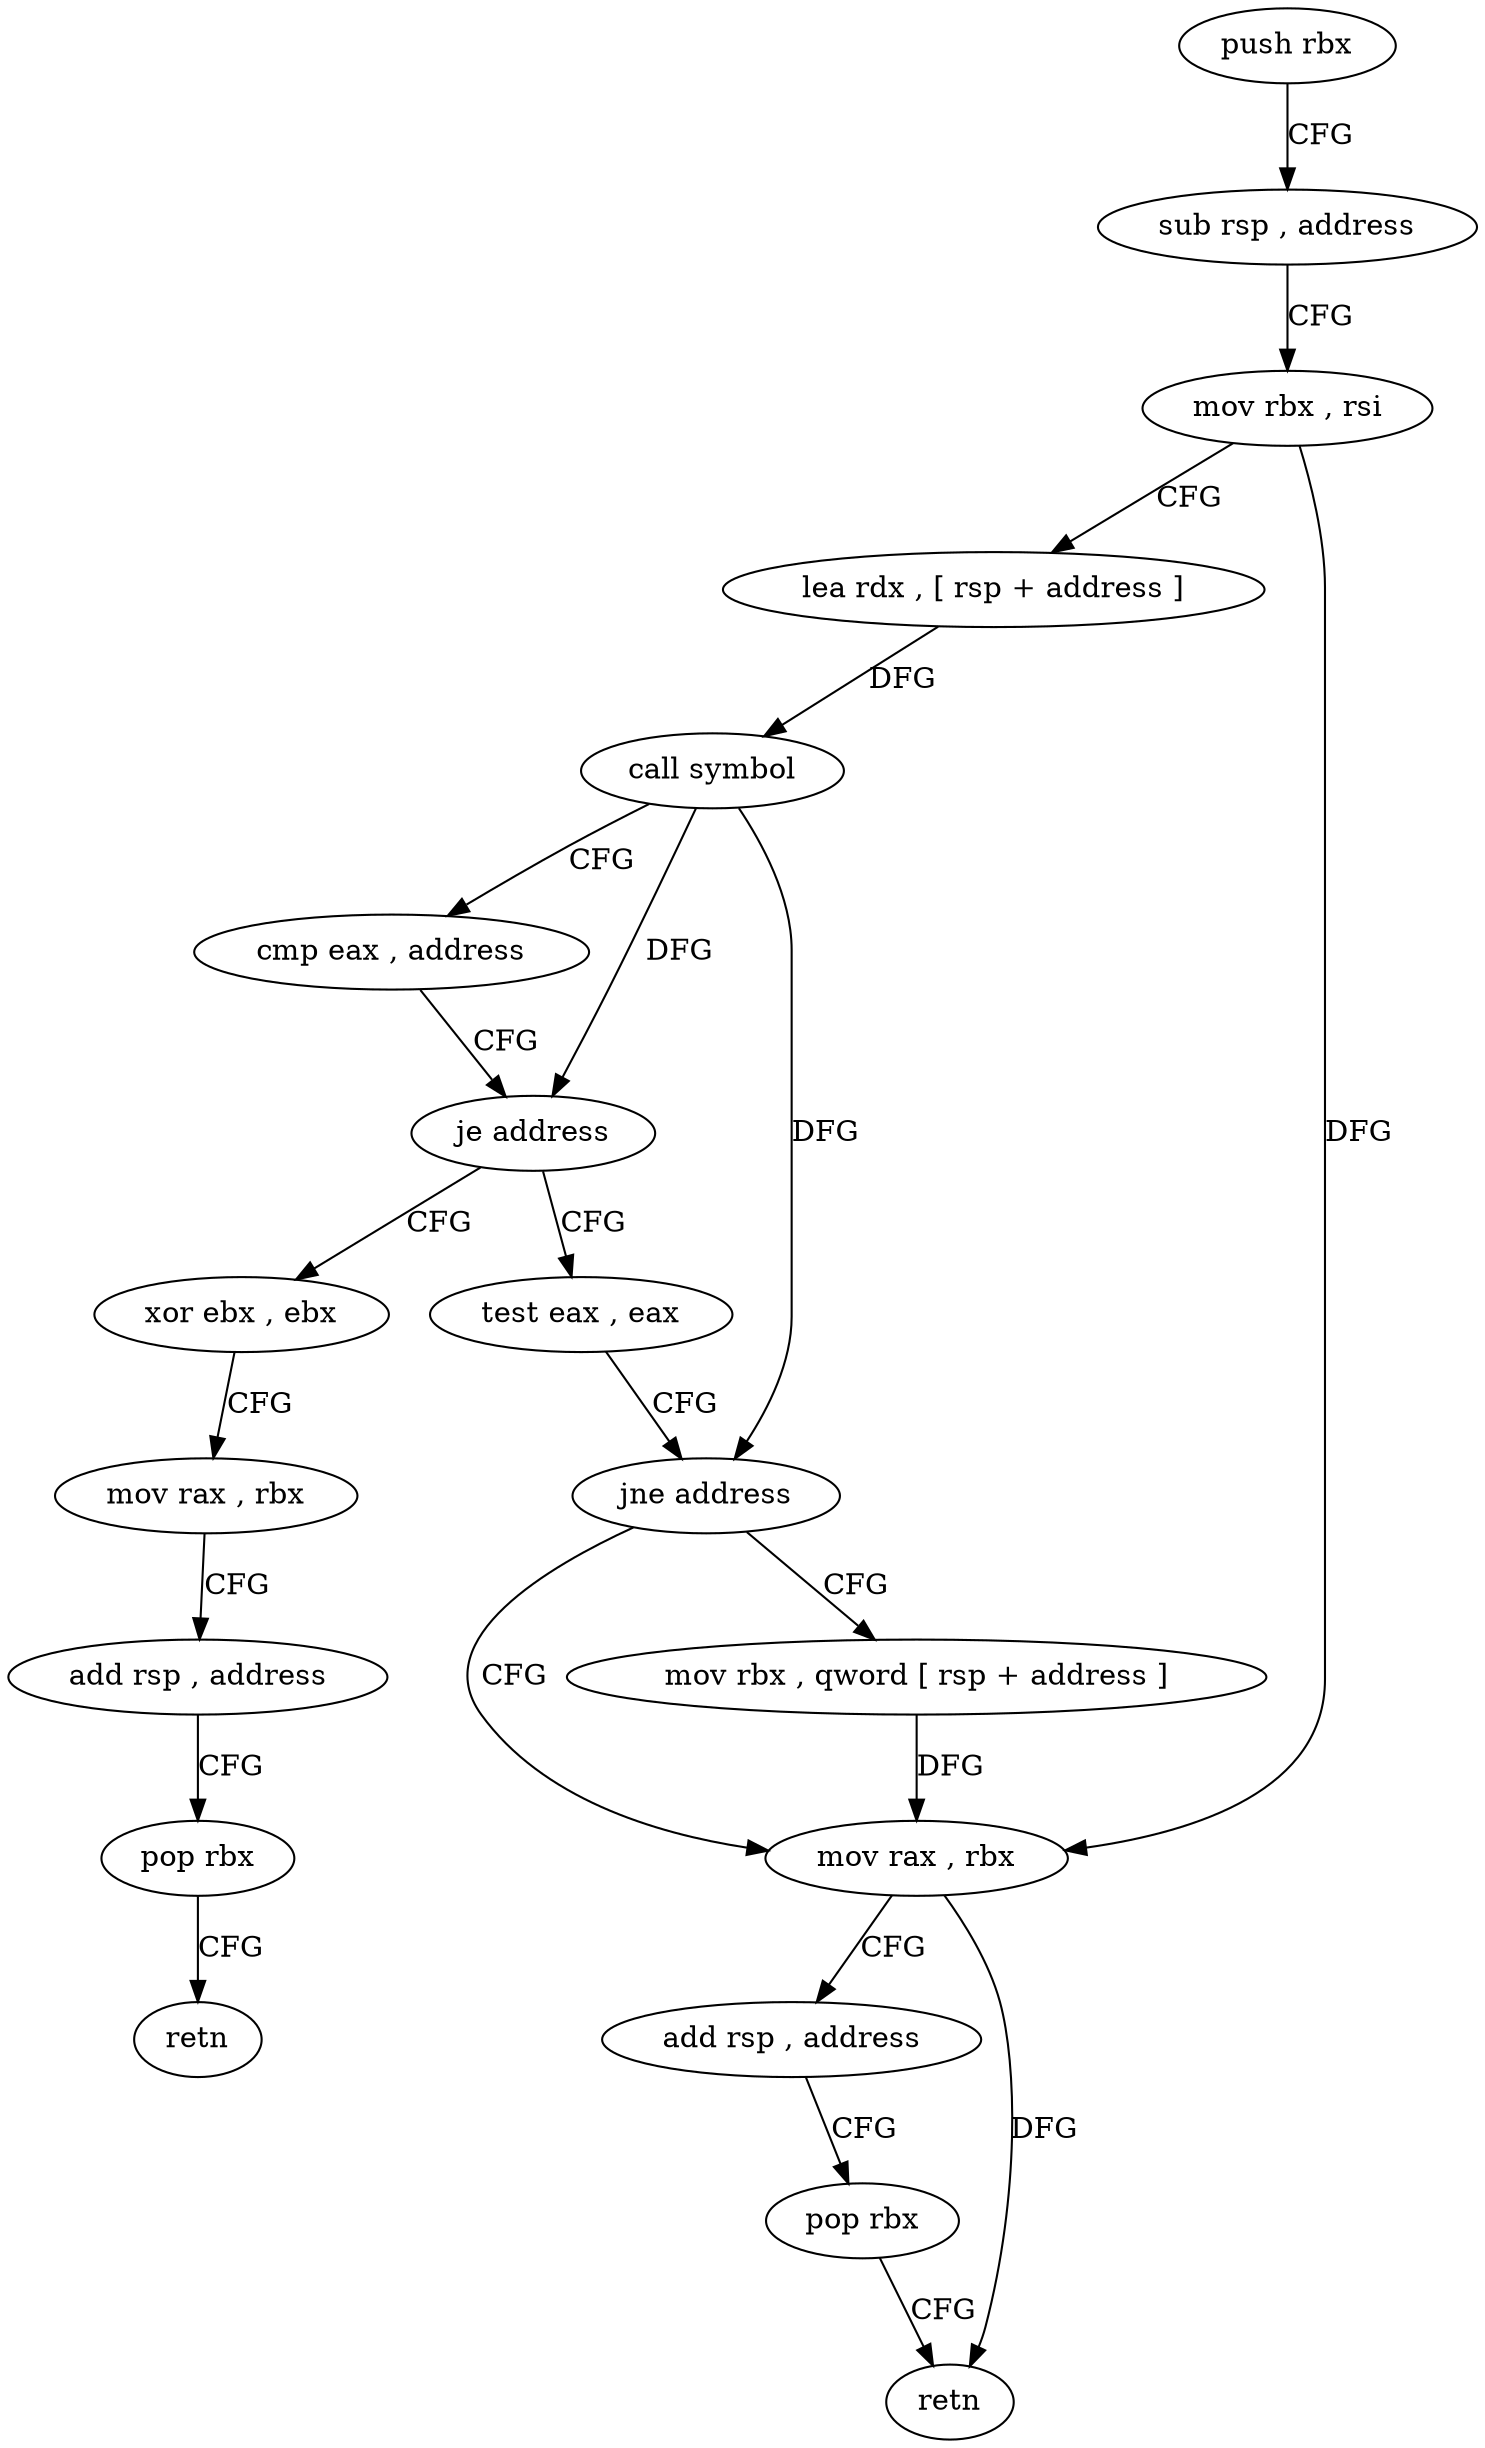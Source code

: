 digraph "func" {
"4284384" [label = "push rbx" ]
"4284385" [label = "sub rsp , address" ]
"4284389" [label = "mov rbx , rsi" ]
"4284392" [label = "lea rdx , [ rsp + address ]" ]
"4284397" [label = "call symbol" ]
"4284402" [label = "cmp eax , address" ]
"4284405" [label = "je address" ]
"4284425" [label = "xor ebx , ebx" ]
"4284407" [label = "test eax , eax" ]
"4284427" [label = "mov rax , rbx" ]
"4284430" [label = "add rsp , address" ]
"4284434" [label = "pop rbx" ]
"4284435" [label = "retn" ]
"4284409" [label = "jne address" ]
"4284416" [label = "mov rax , rbx" ]
"4284411" [label = "mov rbx , qword [ rsp + address ]" ]
"4284419" [label = "add rsp , address" ]
"4284423" [label = "pop rbx" ]
"4284424" [label = "retn" ]
"4284384" -> "4284385" [ label = "CFG" ]
"4284385" -> "4284389" [ label = "CFG" ]
"4284389" -> "4284392" [ label = "CFG" ]
"4284389" -> "4284416" [ label = "DFG" ]
"4284392" -> "4284397" [ label = "DFG" ]
"4284397" -> "4284402" [ label = "CFG" ]
"4284397" -> "4284405" [ label = "DFG" ]
"4284397" -> "4284409" [ label = "DFG" ]
"4284402" -> "4284405" [ label = "CFG" ]
"4284405" -> "4284425" [ label = "CFG" ]
"4284405" -> "4284407" [ label = "CFG" ]
"4284425" -> "4284427" [ label = "CFG" ]
"4284407" -> "4284409" [ label = "CFG" ]
"4284427" -> "4284430" [ label = "CFG" ]
"4284430" -> "4284434" [ label = "CFG" ]
"4284434" -> "4284435" [ label = "CFG" ]
"4284409" -> "4284416" [ label = "CFG" ]
"4284409" -> "4284411" [ label = "CFG" ]
"4284416" -> "4284419" [ label = "CFG" ]
"4284416" -> "4284424" [ label = "DFG" ]
"4284411" -> "4284416" [ label = "DFG" ]
"4284419" -> "4284423" [ label = "CFG" ]
"4284423" -> "4284424" [ label = "CFG" ]
}
